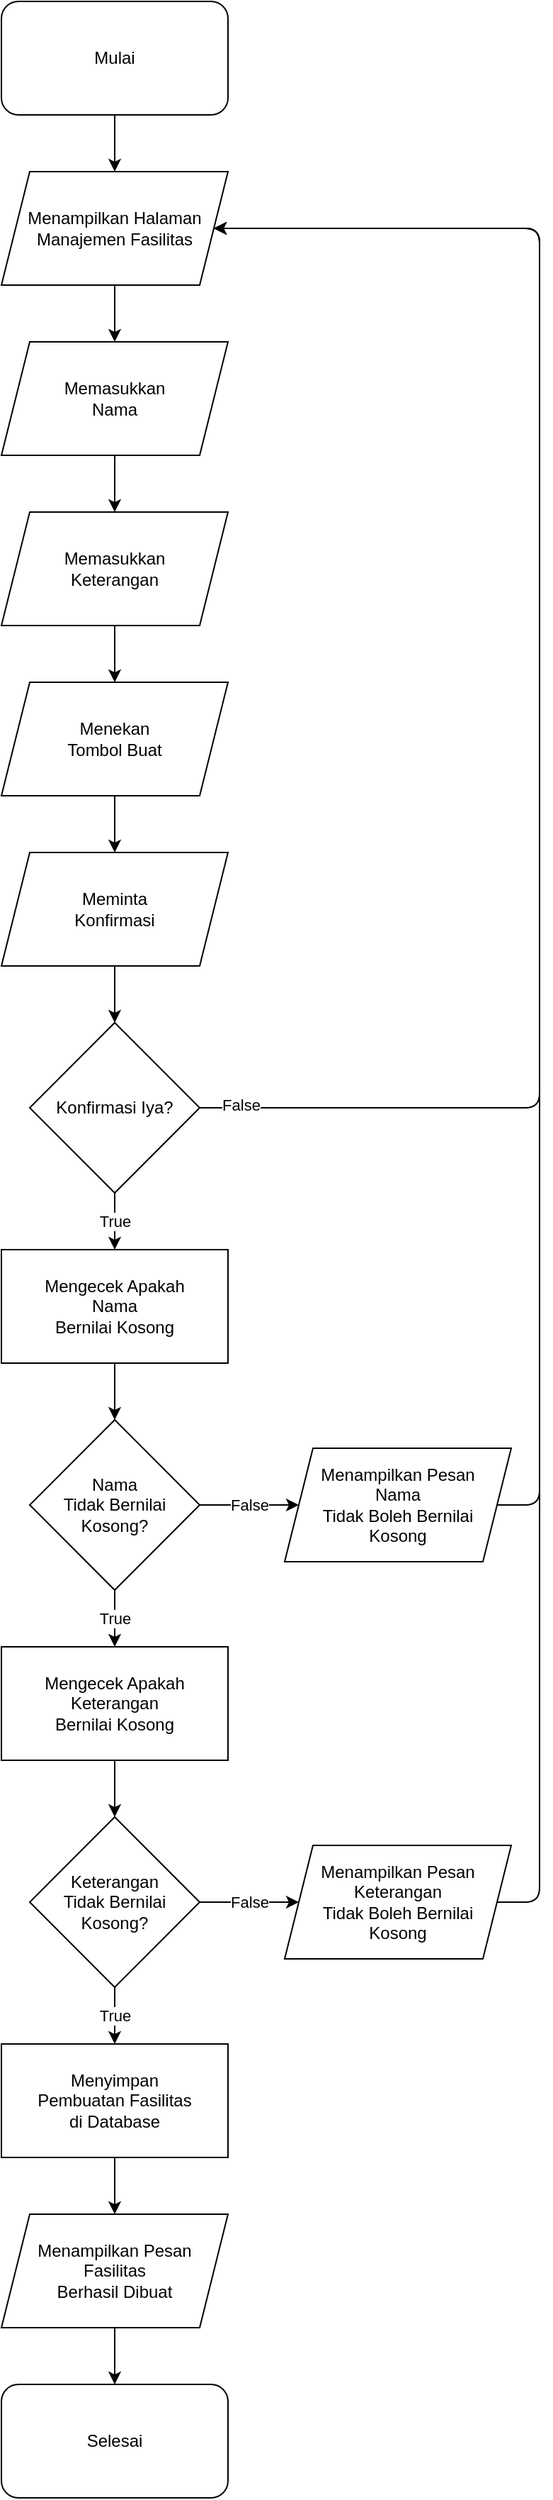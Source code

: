 <mxfile>
    <diagram id="7peQjPMHherh9qKTk6e9" name="Page-1">
        <mxGraphModel dx="396" dy="607" grid="1" gridSize="10" guides="1" tooltips="1" connect="1" arrows="1" fold="1" page="1" pageScale="1" pageWidth="850" pageHeight="1100" math="0" shadow="0">
            <root>
                <mxCell id="0"/>
                <mxCell id="1" parent="0"/>
                <mxCell id="4" style="edgeStyle=orthogonalEdgeStyle;html=1;entryX=0.5;entryY=0;entryDx=0;entryDy=0;" parent="1" source="2" target="3" edge="1">
                    <mxGeometry relative="1" as="geometry"/>
                </mxCell>
                <mxCell id="2" value="Mulai" style="rounded=1;whiteSpace=wrap;html=1;" parent="1" vertex="1">
                    <mxGeometry x="40" y="40" width="160" height="80" as="geometry"/>
                </mxCell>
                <mxCell id="6" value="" style="edgeStyle=orthogonalEdgeStyle;html=1;" parent="1" source="3" target="5" edge="1">
                    <mxGeometry relative="1" as="geometry"/>
                </mxCell>
                <mxCell id="3" value="Menampilkan Halaman&lt;br&gt;Manajemen Fasilitas" style="shape=parallelogram;perimeter=parallelogramPerimeter;whiteSpace=wrap;html=1;fixedSize=1;" parent="1" vertex="1">
                    <mxGeometry x="40" y="160" width="160" height="80" as="geometry"/>
                </mxCell>
                <mxCell id="8" style="edgeStyle=orthogonalEdgeStyle;html=1;entryX=0.5;entryY=0;entryDx=0;entryDy=0;" parent="1" source="5" target="7" edge="1">
                    <mxGeometry relative="1" as="geometry"/>
                </mxCell>
                <mxCell id="5" value="Memasukkan&lt;br&gt;Nama" style="shape=parallelogram;perimeter=parallelogramPerimeter;whiteSpace=wrap;html=1;fixedSize=1;" parent="1" vertex="1">
                    <mxGeometry x="40" y="280" width="160" height="80" as="geometry"/>
                </mxCell>
                <mxCell id="10" value="" style="edgeStyle=orthogonalEdgeStyle;html=1;" parent="1" source="7" target="9" edge="1">
                    <mxGeometry relative="1" as="geometry"/>
                </mxCell>
                <mxCell id="7" value="Memasukkan&lt;br&gt;Keterangan" style="shape=parallelogram;perimeter=parallelogramPerimeter;whiteSpace=wrap;html=1;fixedSize=1;" parent="1" vertex="1">
                    <mxGeometry x="40" y="400" width="160" height="80" as="geometry"/>
                </mxCell>
                <mxCell id="12" value="" style="edgeStyle=orthogonalEdgeStyle;html=1;" parent="1" source="9" target="11" edge="1">
                    <mxGeometry relative="1" as="geometry"/>
                </mxCell>
                <mxCell id="9" value="Menekan&lt;br&gt;Tombol Buat" style="shape=parallelogram;perimeter=parallelogramPerimeter;whiteSpace=wrap;html=1;fixedSize=1;" parent="1" vertex="1">
                    <mxGeometry x="40" y="520" width="160" height="80" as="geometry"/>
                </mxCell>
                <mxCell id="14" value="" style="edgeStyle=orthogonalEdgeStyle;html=1;" parent="1" source="11" target="13" edge="1">
                    <mxGeometry relative="1" as="geometry"/>
                </mxCell>
                <mxCell id="11" value="Meminta&lt;br&gt;Konfirmasi" style="shape=parallelogram;perimeter=parallelogramPerimeter;whiteSpace=wrap;html=1;fixedSize=1;" parent="1" vertex="1">
                    <mxGeometry x="40" y="640" width="160" height="80" as="geometry"/>
                </mxCell>
                <mxCell id="16" value="True" style="edgeStyle=orthogonalEdgeStyle;html=1;" parent="1" source="13" target="15" edge="1">
                    <mxGeometry relative="1" as="geometry"/>
                </mxCell>
                <mxCell id="35" style="edgeStyle=orthogonalEdgeStyle;html=1;entryX=1;entryY=0.5;entryDx=0;entryDy=0;" parent="1" source="13" target="3" edge="1">
                    <mxGeometry relative="1" as="geometry">
                        <Array as="points">
                            <mxPoint x="420" y="820"/>
                            <mxPoint x="420" y="200"/>
                        </Array>
                    </mxGeometry>
                </mxCell>
                <mxCell id="36" value="False" style="edgeLabel;html=1;align=center;verticalAlign=middle;resizable=0;points=[];" parent="35" vertex="1" connectable="0">
                    <mxGeometry x="-0.948" y="2" relative="1" as="geometry">
                        <mxPoint as="offset"/>
                    </mxGeometry>
                </mxCell>
                <mxCell id="13" value="Konfirmasi Iya?" style="rhombus;whiteSpace=wrap;html=1;" parent="1" vertex="1">
                    <mxGeometry x="60" y="760" width="120" height="120" as="geometry"/>
                </mxCell>
                <mxCell id="18" value="" style="edgeStyle=orthogonalEdgeStyle;html=1;" parent="1" source="15" target="17" edge="1">
                    <mxGeometry relative="1" as="geometry"/>
                </mxCell>
                <mxCell id="15" value="Mengecek Apakah&lt;br&gt;Nama&lt;br&gt;Bernilai Kosong" style="rounded=0;whiteSpace=wrap;html=1;" parent="1" vertex="1">
                    <mxGeometry x="40" y="920" width="160" height="80" as="geometry"/>
                </mxCell>
                <mxCell id="20" value="False" style="edgeStyle=orthogonalEdgeStyle;html=1;entryX=0;entryY=0.5;entryDx=0;entryDy=0;" parent="1" source="17" target="19" edge="1">
                    <mxGeometry relative="1" as="geometry"/>
                </mxCell>
                <mxCell id="23" value="True" style="edgeStyle=orthogonalEdgeStyle;html=1;" parent="1" source="17" target="22" edge="1">
                    <mxGeometry relative="1" as="geometry"/>
                </mxCell>
                <mxCell id="17" value="Nama&lt;br&gt;Tidak Bernilai&lt;br&gt;Kosong?" style="rhombus;whiteSpace=wrap;html=1;" parent="1" vertex="1">
                    <mxGeometry x="60" y="1040" width="120" height="120" as="geometry"/>
                </mxCell>
                <mxCell id="21" style="edgeStyle=orthogonalEdgeStyle;html=1;entryX=1;entryY=0.5;entryDx=0;entryDy=0;" parent="1" source="19" target="3" edge="1">
                    <mxGeometry relative="1" as="geometry">
                        <Array as="points">
                            <mxPoint x="420" y="1100"/>
                            <mxPoint x="420" y="200"/>
                        </Array>
                    </mxGeometry>
                </mxCell>
                <mxCell id="19" value="Menampilkan Pesan&lt;br&gt;Nama &lt;br&gt;Tidak Boleh Bernilai&lt;br&gt;Kosong" style="shape=parallelogram;perimeter=parallelogramPerimeter;whiteSpace=wrap;html=1;fixedSize=1;" parent="1" vertex="1">
                    <mxGeometry x="240" y="1060" width="160" height="80" as="geometry"/>
                </mxCell>
                <mxCell id="25" value="" style="edgeStyle=orthogonalEdgeStyle;html=1;" parent="1" source="22" target="24" edge="1">
                    <mxGeometry relative="1" as="geometry"/>
                </mxCell>
                <mxCell id="22" value="Mengecek Apakah Keterangan&lt;br&gt;Bernilai Kosong" style="rounded=0;whiteSpace=wrap;html=1;" parent="1" vertex="1">
                    <mxGeometry x="40" y="1200" width="160" height="80" as="geometry"/>
                </mxCell>
                <mxCell id="27" value="False" style="edgeStyle=orthogonalEdgeStyle;html=1;" parent="1" source="24" target="26" edge="1">
                    <mxGeometry relative="1" as="geometry"/>
                </mxCell>
                <mxCell id="29" value="True" style="edgeStyle=orthogonalEdgeStyle;html=1;" parent="1" source="24" target="28" edge="1">
                    <mxGeometry relative="1" as="geometry"/>
                </mxCell>
                <mxCell id="24" value="Keterangan&lt;br&gt;Tidak Bernilai&lt;br&gt;Kosong?" style="rhombus;whiteSpace=wrap;html=1;" parent="1" vertex="1">
                    <mxGeometry x="60" y="1320" width="120" height="120" as="geometry"/>
                </mxCell>
                <mxCell id="30" style="edgeStyle=orthogonalEdgeStyle;html=1;entryX=1;entryY=0.5;entryDx=0;entryDy=0;" parent="1" source="26" target="3" edge="1">
                    <mxGeometry relative="1" as="geometry">
                        <Array as="points">
                            <mxPoint x="420" y="1380"/>
                            <mxPoint x="420" y="200"/>
                        </Array>
                    </mxGeometry>
                </mxCell>
                <mxCell id="26" value="Menampilkan Pesan&lt;br&gt;Keterangan&lt;br&gt;Tidak Boleh Bernilai&lt;br&gt;Kosong" style="shape=parallelogram;perimeter=parallelogramPerimeter;whiteSpace=wrap;html=1;fixedSize=1;" parent="1" vertex="1">
                    <mxGeometry x="240" y="1340" width="160" height="80" as="geometry"/>
                </mxCell>
                <mxCell id="32" value="" style="edgeStyle=orthogonalEdgeStyle;html=1;" parent="1" source="28" target="31" edge="1">
                    <mxGeometry relative="1" as="geometry"/>
                </mxCell>
                <mxCell id="28" value="Menyimpan&lt;br&gt;Pembuatan Fasilitas&lt;br&gt;di Database" style="rounded=0;whiteSpace=wrap;html=1;" parent="1" vertex="1">
                    <mxGeometry x="40" y="1480" width="160" height="80" as="geometry"/>
                </mxCell>
                <mxCell id="34" value="" style="edgeStyle=orthogonalEdgeStyle;html=1;" parent="1" source="31" target="33" edge="1">
                    <mxGeometry relative="1" as="geometry"/>
                </mxCell>
                <mxCell id="31" value="Menampilkan Pesan&lt;br&gt;Fasilitas&lt;br&gt;Berhasil Dibuat" style="shape=parallelogram;perimeter=parallelogramPerimeter;whiteSpace=wrap;html=1;fixedSize=1;" parent="1" vertex="1">
                    <mxGeometry x="40" y="1600" width="160" height="80" as="geometry"/>
                </mxCell>
                <mxCell id="33" value="Selesai" style="rounded=1;whiteSpace=wrap;html=1;" parent="1" vertex="1">
                    <mxGeometry x="40" y="1720" width="160" height="80" as="geometry"/>
                </mxCell>
            </root>
        </mxGraphModel>
    </diagram>
</mxfile>